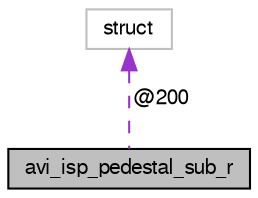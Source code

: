 digraph "avi_isp_pedestal_sub_r"
{
  edge [fontname="FreeSans",fontsize="10",labelfontname="FreeSans",labelfontsize="10"];
  node [fontname="FreeSans",fontsize="10",shape=record];
  Node1 [label="avi_isp_pedestal_sub_r",height=0.2,width=0.4,color="black", fillcolor="grey75", style="filled", fontcolor="black"];
  Node2 -> Node1 [dir="back",color="darkorchid3",fontsize="10",style="dashed",label=" @200" ,fontname="FreeSans"];
  Node2 [label="struct",height=0.2,width=0.4,color="grey75", fillcolor="white", style="filled"];
}

